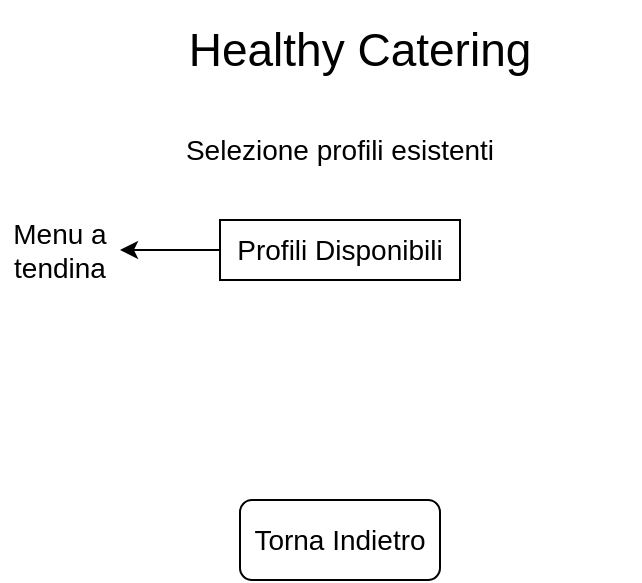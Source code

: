 <mxfile version="18.0.3" type="device"><diagram id="NQwU-n69bkvYqF5bR15z" name="Page-1"><mxGraphModel dx="1038" dy="479" grid="1" gridSize="10" guides="1" tooltips="1" connect="1" arrows="1" fold="1" page="1" pageScale="1" pageWidth="850" pageHeight="1100" math="0" shadow="0"><root><mxCell id="0"/><mxCell id="1" parent="0"/><mxCell id="5kHS8itfQo9-WrZJLISe-5" value="&lt;font style=&quot;font-size: 23px&quot;&gt;Healthy Catering&lt;/font&gt;" style="text;html=1;strokeColor=none;fillColor=none;align=center;verticalAlign=middle;whiteSpace=wrap;rounded=0;" parent="1" vertex="1"><mxGeometry x="150" y="40" width="280" height="50" as="geometry"/></mxCell><mxCell id="2aqUymdjcp8n0s2Q9FPQ-1" value="&lt;font style=&quot;font-size: 14px;&quot;&gt;Selezione profili esistenti&lt;/font&gt;" style="text;html=1;strokeColor=none;fillColor=none;align=center;verticalAlign=middle;whiteSpace=wrap;rounded=0;" vertex="1" parent="1"><mxGeometry x="195" y="100" width="170" height="30" as="geometry"/></mxCell><mxCell id="2aqUymdjcp8n0s2Q9FPQ-3" value="Profili Disponibili" style="rounded=0;whiteSpace=wrap;html=1;fontSize=14;" vertex="1" parent="1"><mxGeometry x="220" y="150" width="120" height="30" as="geometry"/></mxCell><mxCell id="2aqUymdjcp8n0s2Q9FPQ-4" value="" style="endArrow=classic;html=1;rounded=0;fontSize=14;exitX=0;exitY=0.5;exitDx=0;exitDy=0;" edge="1" parent="1" source="2aqUymdjcp8n0s2Q9FPQ-3" target="2aqUymdjcp8n0s2Q9FPQ-5"><mxGeometry width="50" height="50" relative="1" as="geometry"><mxPoint x="400" y="260" as="sourcePoint"/><mxPoint x="150" y="165" as="targetPoint"/></mxGeometry></mxCell><mxCell id="2aqUymdjcp8n0s2Q9FPQ-5" value="Menu a tendina" style="text;html=1;strokeColor=none;fillColor=none;align=center;verticalAlign=middle;whiteSpace=wrap;rounded=0;fontSize=14;" vertex="1" parent="1"><mxGeometry x="110" y="150" width="60" height="30" as="geometry"/></mxCell><mxCell id="2aqUymdjcp8n0s2Q9FPQ-6" value="Torna Indietro" style="rounded=1;whiteSpace=wrap;html=1;fontSize=14;" vertex="1" parent="1"><mxGeometry x="230" y="290" width="100" height="40" as="geometry"/></mxCell></root></mxGraphModel></diagram></mxfile>